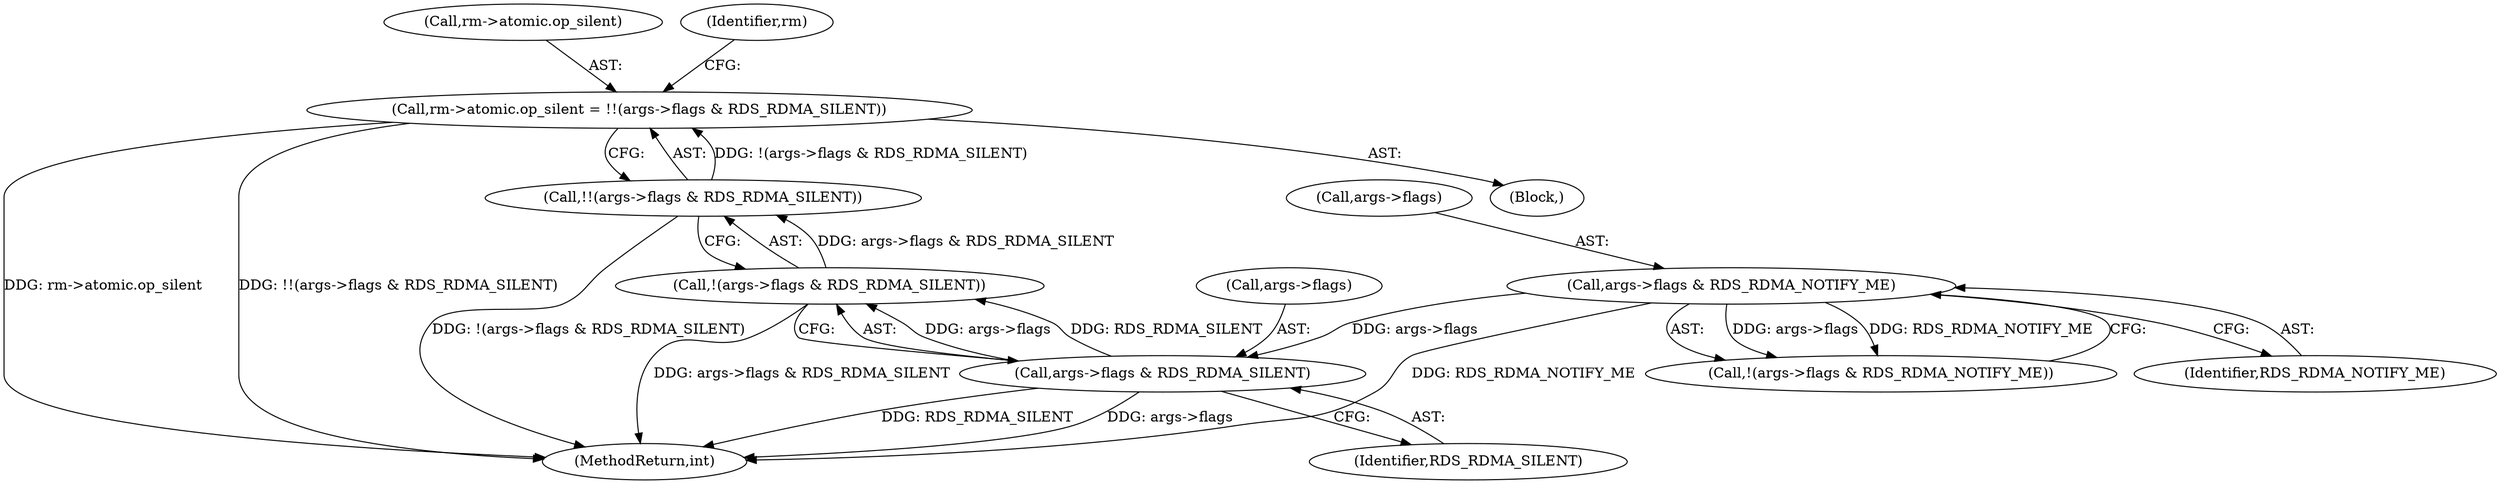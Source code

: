 digraph "0_linux_7d11f77f84b27cef452cee332f4e469503084737@pointer" {
"1000339" [label="(Call,rm->atomic.op_silent = !!(args->flags & RDS_RDMA_SILENT))"];
"1000345" [label="(Call,!!(args->flags & RDS_RDMA_SILENT))"];
"1000346" [label="(Call,!(args->flags & RDS_RDMA_SILENT))"];
"1000347" [label="(Call,args->flags & RDS_RDMA_SILENT)"];
"1000334" [label="(Call,args->flags & RDS_RDMA_NOTIFY_ME)"];
"1000539" [label="(MethodReturn,int)"];
"1000347" [label="(Call,args->flags & RDS_RDMA_SILENT)"];
"1000333" [label="(Call,!(args->flags & RDS_RDMA_NOTIFY_ME))"];
"1000335" [label="(Call,args->flags)"];
"1000351" [label="(Identifier,RDS_RDMA_SILENT)"];
"1000340" [label="(Call,rm->atomic.op_silent)"];
"1000346" [label="(Call,!(args->flags & RDS_RDMA_SILENT))"];
"1000355" [label="(Identifier,rm)"];
"1000108" [label="(Block,)"];
"1000339" [label="(Call,rm->atomic.op_silent = !!(args->flags & RDS_RDMA_SILENT))"];
"1000348" [label="(Call,args->flags)"];
"1000345" [label="(Call,!!(args->flags & RDS_RDMA_SILENT))"];
"1000338" [label="(Identifier,RDS_RDMA_NOTIFY_ME)"];
"1000334" [label="(Call,args->flags & RDS_RDMA_NOTIFY_ME)"];
"1000339" -> "1000108"  [label="AST: "];
"1000339" -> "1000345"  [label="CFG: "];
"1000340" -> "1000339"  [label="AST: "];
"1000345" -> "1000339"  [label="AST: "];
"1000355" -> "1000339"  [label="CFG: "];
"1000339" -> "1000539"  [label="DDG: rm->atomic.op_silent"];
"1000339" -> "1000539"  [label="DDG: !!(args->flags & RDS_RDMA_SILENT)"];
"1000345" -> "1000339"  [label="DDG: !(args->flags & RDS_RDMA_SILENT)"];
"1000345" -> "1000346"  [label="CFG: "];
"1000346" -> "1000345"  [label="AST: "];
"1000345" -> "1000539"  [label="DDG: !(args->flags & RDS_RDMA_SILENT)"];
"1000346" -> "1000345"  [label="DDG: args->flags & RDS_RDMA_SILENT"];
"1000346" -> "1000347"  [label="CFG: "];
"1000347" -> "1000346"  [label="AST: "];
"1000346" -> "1000539"  [label="DDG: args->flags & RDS_RDMA_SILENT"];
"1000347" -> "1000346"  [label="DDG: args->flags"];
"1000347" -> "1000346"  [label="DDG: RDS_RDMA_SILENT"];
"1000347" -> "1000351"  [label="CFG: "];
"1000348" -> "1000347"  [label="AST: "];
"1000351" -> "1000347"  [label="AST: "];
"1000347" -> "1000539"  [label="DDG: RDS_RDMA_SILENT"];
"1000347" -> "1000539"  [label="DDG: args->flags"];
"1000334" -> "1000347"  [label="DDG: args->flags"];
"1000334" -> "1000333"  [label="AST: "];
"1000334" -> "1000338"  [label="CFG: "];
"1000335" -> "1000334"  [label="AST: "];
"1000338" -> "1000334"  [label="AST: "];
"1000333" -> "1000334"  [label="CFG: "];
"1000334" -> "1000539"  [label="DDG: RDS_RDMA_NOTIFY_ME"];
"1000334" -> "1000333"  [label="DDG: args->flags"];
"1000334" -> "1000333"  [label="DDG: RDS_RDMA_NOTIFY_ME"];
}
